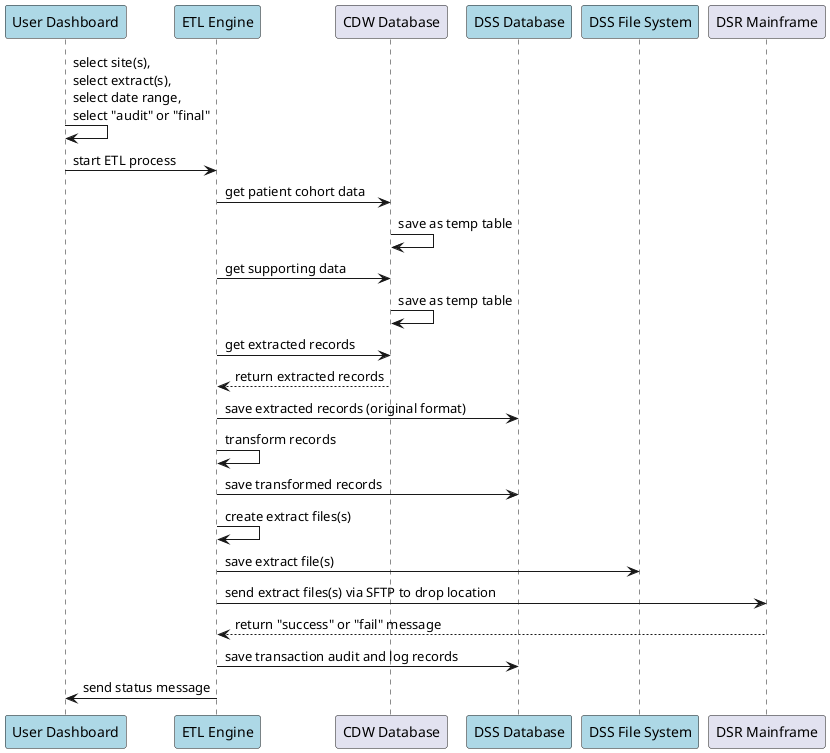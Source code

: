 @startuml

' ETL Workflow Sequence Diagram
' Single flow to pull data for selected date range from CDW into local data store,
' transform data as needed, create extract files, and send to AITC via SFTP.

participant   "User Dashboard"    as DSH #lightblue
participant   "ETL Engine"        as ETL #lightblue
participant   "CDW Database"      as CDW
participant   "DSS Database"      as DDB #lightblue
participant   "DSS File System"   as FSY #lightblue
participant   "DSR Mainframe"     as DSR

DSH ->  DSH : select site(s),\nselect extract(s),\nselect date range,\nselect "audit" or "final"
DSH ->  ETL : start ETL process
ETL ->  CDW : get patient cohort data
CDW ->  CDW : save as temp table
ETL ->  CDW : get supporting data
CDW ->  CDW : save as temp table
ETL ->  CDW : get extracted records
CDW --> ETL : return extracted records
ETL ->  DDB : save extracted records (original format)
ETL ->  ETL : transform records
ETL ->  DDB : save transformed records
ETL ->  ETL : create extract files(s)
ETL ->  FSY : save extract file(s)
ETL ->  DSR : send extract files(s) via SFTP to drop location
DSR --> ETL : return "success" or "fail" message
ETL ->  DDB : save transaction audit and log records
ETL ->  DSH : send status message

@enduml